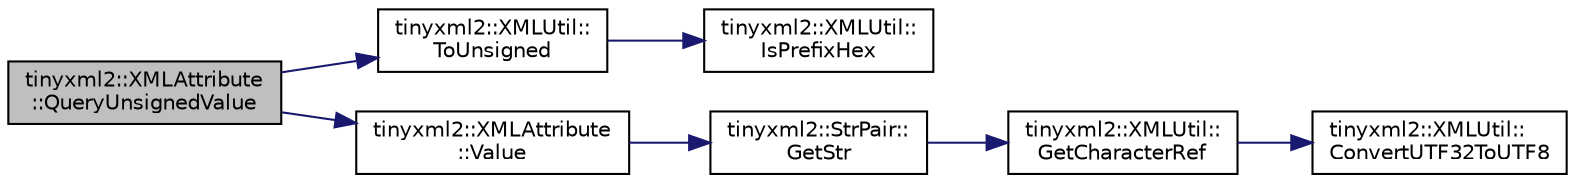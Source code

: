 digraph "tinyxml2::XMLAttribute::QueryUnsignedValue"
{
 // LATEX_PDF_SIZE
  edge [fontname="Helvetica",fontsize="10",labelfontname="Helvetica",labelfontsize="10"];
  node [fontname="Helvetica",fontsize="10",shape=record];
  rankdir="LR";
  Node1 [label="tinyxml2::XMLAttribute\l::QueryUnsignedValue",height=0.2,width=0.4,color="black", fillcolor="grey75", style="filled", fontcolor="black",tooltip="See QueryIntValue."];
  Node1 -> Node2 [color="midnightblue",fontsize="10",style="solid"];
  Node2 [label="tinyxml2::XMLUtil::\lToUnsigned",height=0.2,width=0.4,color="black", fillcolor="white", style="filled",URL="$classtinyxml2_1_1XMLUtil.html#a210c8637d5eb4ce3d4625294af0efc2f",tooltip=" "];
  Node2 -> Node3 [color="midnightblue",fontsize="10",style="solid"];
  Node3 [label="tinyxml2::XMLUtil::\lIsPrefixHex",height=0.2,width=0.4,color="black", fillcolor="white", style="filled",URL="$classtinyxml2_1_1XMLUtil.html#a28c5a73c3d557ae0090191ef31d2f59a",tooltip=" "];
  Node1 -> Node4 [color="midnightblue",fontsize="10",style="solid"];
  Node4 [label="tinyxml2::XMLAttribute\l::Value",height=0.2,width=0.4,color="black", fillcolor="white", style="filled",URL="$classtinyxml2_1_1XMLAttribute.html#ab1c5cd993f836a771818ca408994b14e",tooltip="The value of the attribute."];
  Node4 -> Node5 [color="midnightblue",fontsize="10",style="solid"];
  Node5 [label="tinyxml2::StrPair::\lGetStr",height=0.2,width=0.4,color="black", fillcolor="white", style="filled",URL="$classtinyxml2_1_1StrPair.html#ad87e3d11330f5e689ba1e7e54c023b57",tooltip=" "];
  Node5 -> Node6 [color="midnightblue",fontsize="10",style="solid"];
  Node6 [label="tinyxml2::XMLUtil::\lGetCharacterRef",height=0.2,width=0.4,color="black", fillcolor="white", style="filled",URL="$classtinyxml2_1_1XMLUtil.html#a5a96e5144a8d693dc4bcd783d9964648",tooltip=" "];
  Node6 -> Node7 [color="midnightblue",fontsize="10",style="solid"];
  Node7 [label="tinyxml2::XMLUtil::\lConvertUTF32ToUTF8",height=0.2,width=0.4,color="black", fillcolor="white", style="filled",URL="$classtinyxml2_1_1XMLUtil.html#a31c00d5c5dfb38382de1dfcaf4be3595",tooltip=" "];
}
